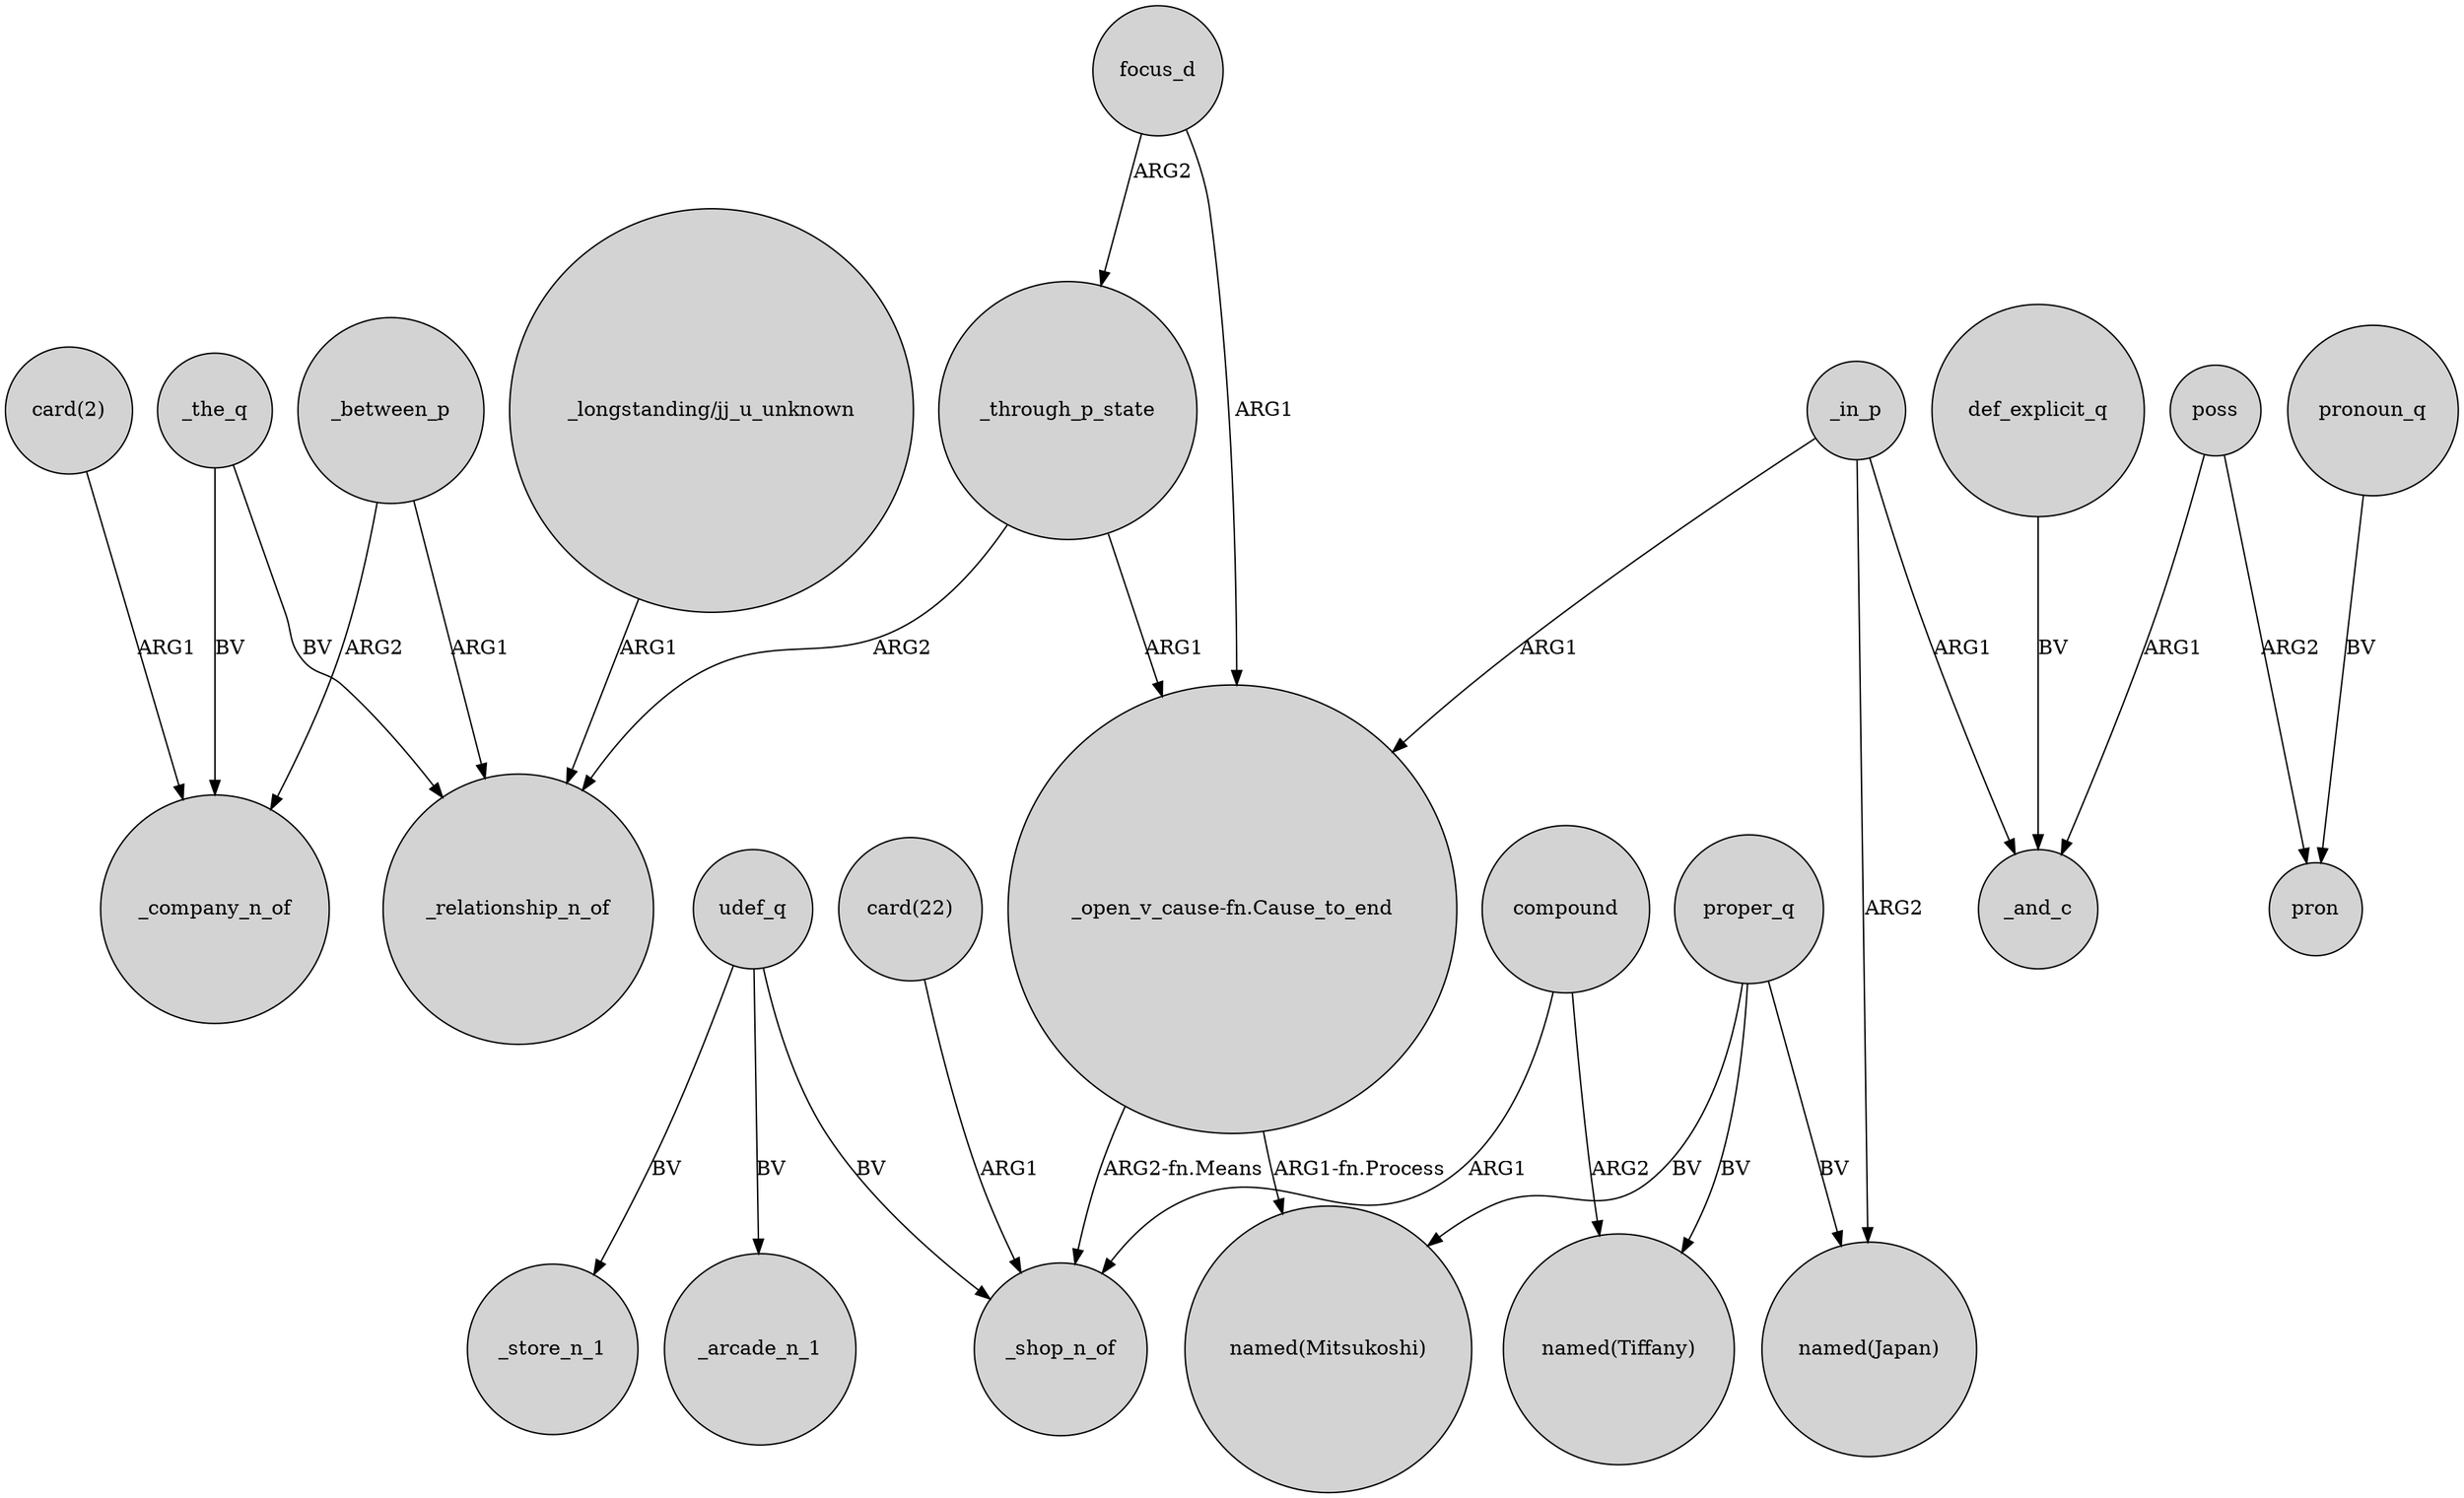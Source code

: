 digraph {
	node [shape=circle style=filled]
	_between_p -> _company_n_of [label=ARG2]
	_through_p_state -> _relationship_n_of [label=ARG2]
	_in_p -> _and_c [label=ARG1]
	udef_q -> _shop_n_of [label=BV]
	"_open_v_cause-fn.Cause_to_end" -> _shop_n_of [label="ARG2-fn.Means"]
	_between_p -> _relationship_n_of [label=ARG1]
	compound -> "named(Tiffany)" [label=ARG2]
	proper_q -> "named(Tiffany)" [label=BV]
	_the_q -> _relationship_n_of [label=BV]
	"_open_v_cause-fn.Cause_to_end" -> "named(Mitsukoshi)" [label="ARG1-fn.Process"]
	pronoun_q -> pron [label=BV]
	def_explicit_q -> _and_c [label=BV]
	poss -> pron [label=ARG2]
	udef_q -> _store_n_1 [label=BV]
	focus_d -> _through_p_state [label=ARG2]
	_through_p_state -> "_open_v_cause-fn.Cause_to_end" [label=ARG1]
	poss -> _and_c [label=ARG1]
	proper_q -> "named(Mitsukoshi)" [label=BV]
	compound -> _shop_n_of [label=ARG1]
	proper_q -> "named(Japan)" [label=BV]
	udef_q -> _arcade_n_1 [label=BV]
	_in_p -> "_open_v_cause-fn.Cause_to_end" [label=ARG1]
	_in_p -> "named(Japan)" [label=ARG2]
	"card(2)" -> _company_n_of [label=ARG1]
	"card(22)" -> _shop_n_of [label=ARG1]
	"_longstanding/jj_u_unknown" -> _relationship_n_of [label=ARG1]
	_the_q -> _company_n_of [label=BV]
	focus_d -> "_open_v_cause-fn.Cause_to_end" [label=ARG1]
}
